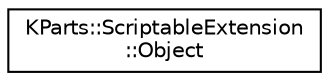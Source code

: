 digraph "Graphical Class Hierarchy"
{
  edge [fontname="Helvetica",fontsize="10",labelfontname="Helvetica",labelfontsize="10"];
  node [fontname="Helvetica",fontsize="10",shape=record];
  rankdir="LR";
  Node0 [label="KParts::ScriptableExtension\l::Object",height=0.2,width=0.4,color="black", fillcolor="white", style="filled",URL="$structKParts_1_1ScriptableExtension_1_1Object.html",tooltip="Objects are abstracted away as a pair of the ScriptableExtension the performs operations on it..."];
}
